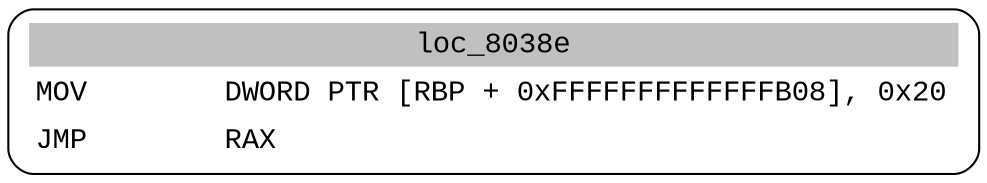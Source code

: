 digraph asm_graph {
1941 [
shape="Mrecord" fontname="Courier New"label =<<table border="0" cellborder="0" cellpadding="3"><tr><td align="center" colspan="2" bgcolor="grey">loc_8038e</td></tr><tr><td align="left">MOV        DWORD PTR [RBP + 0xFFFFFFFFFFFFFB08], 0x20</td></tr><tr><td align="left">JMP        RAX</td></tr></table>> ];
}